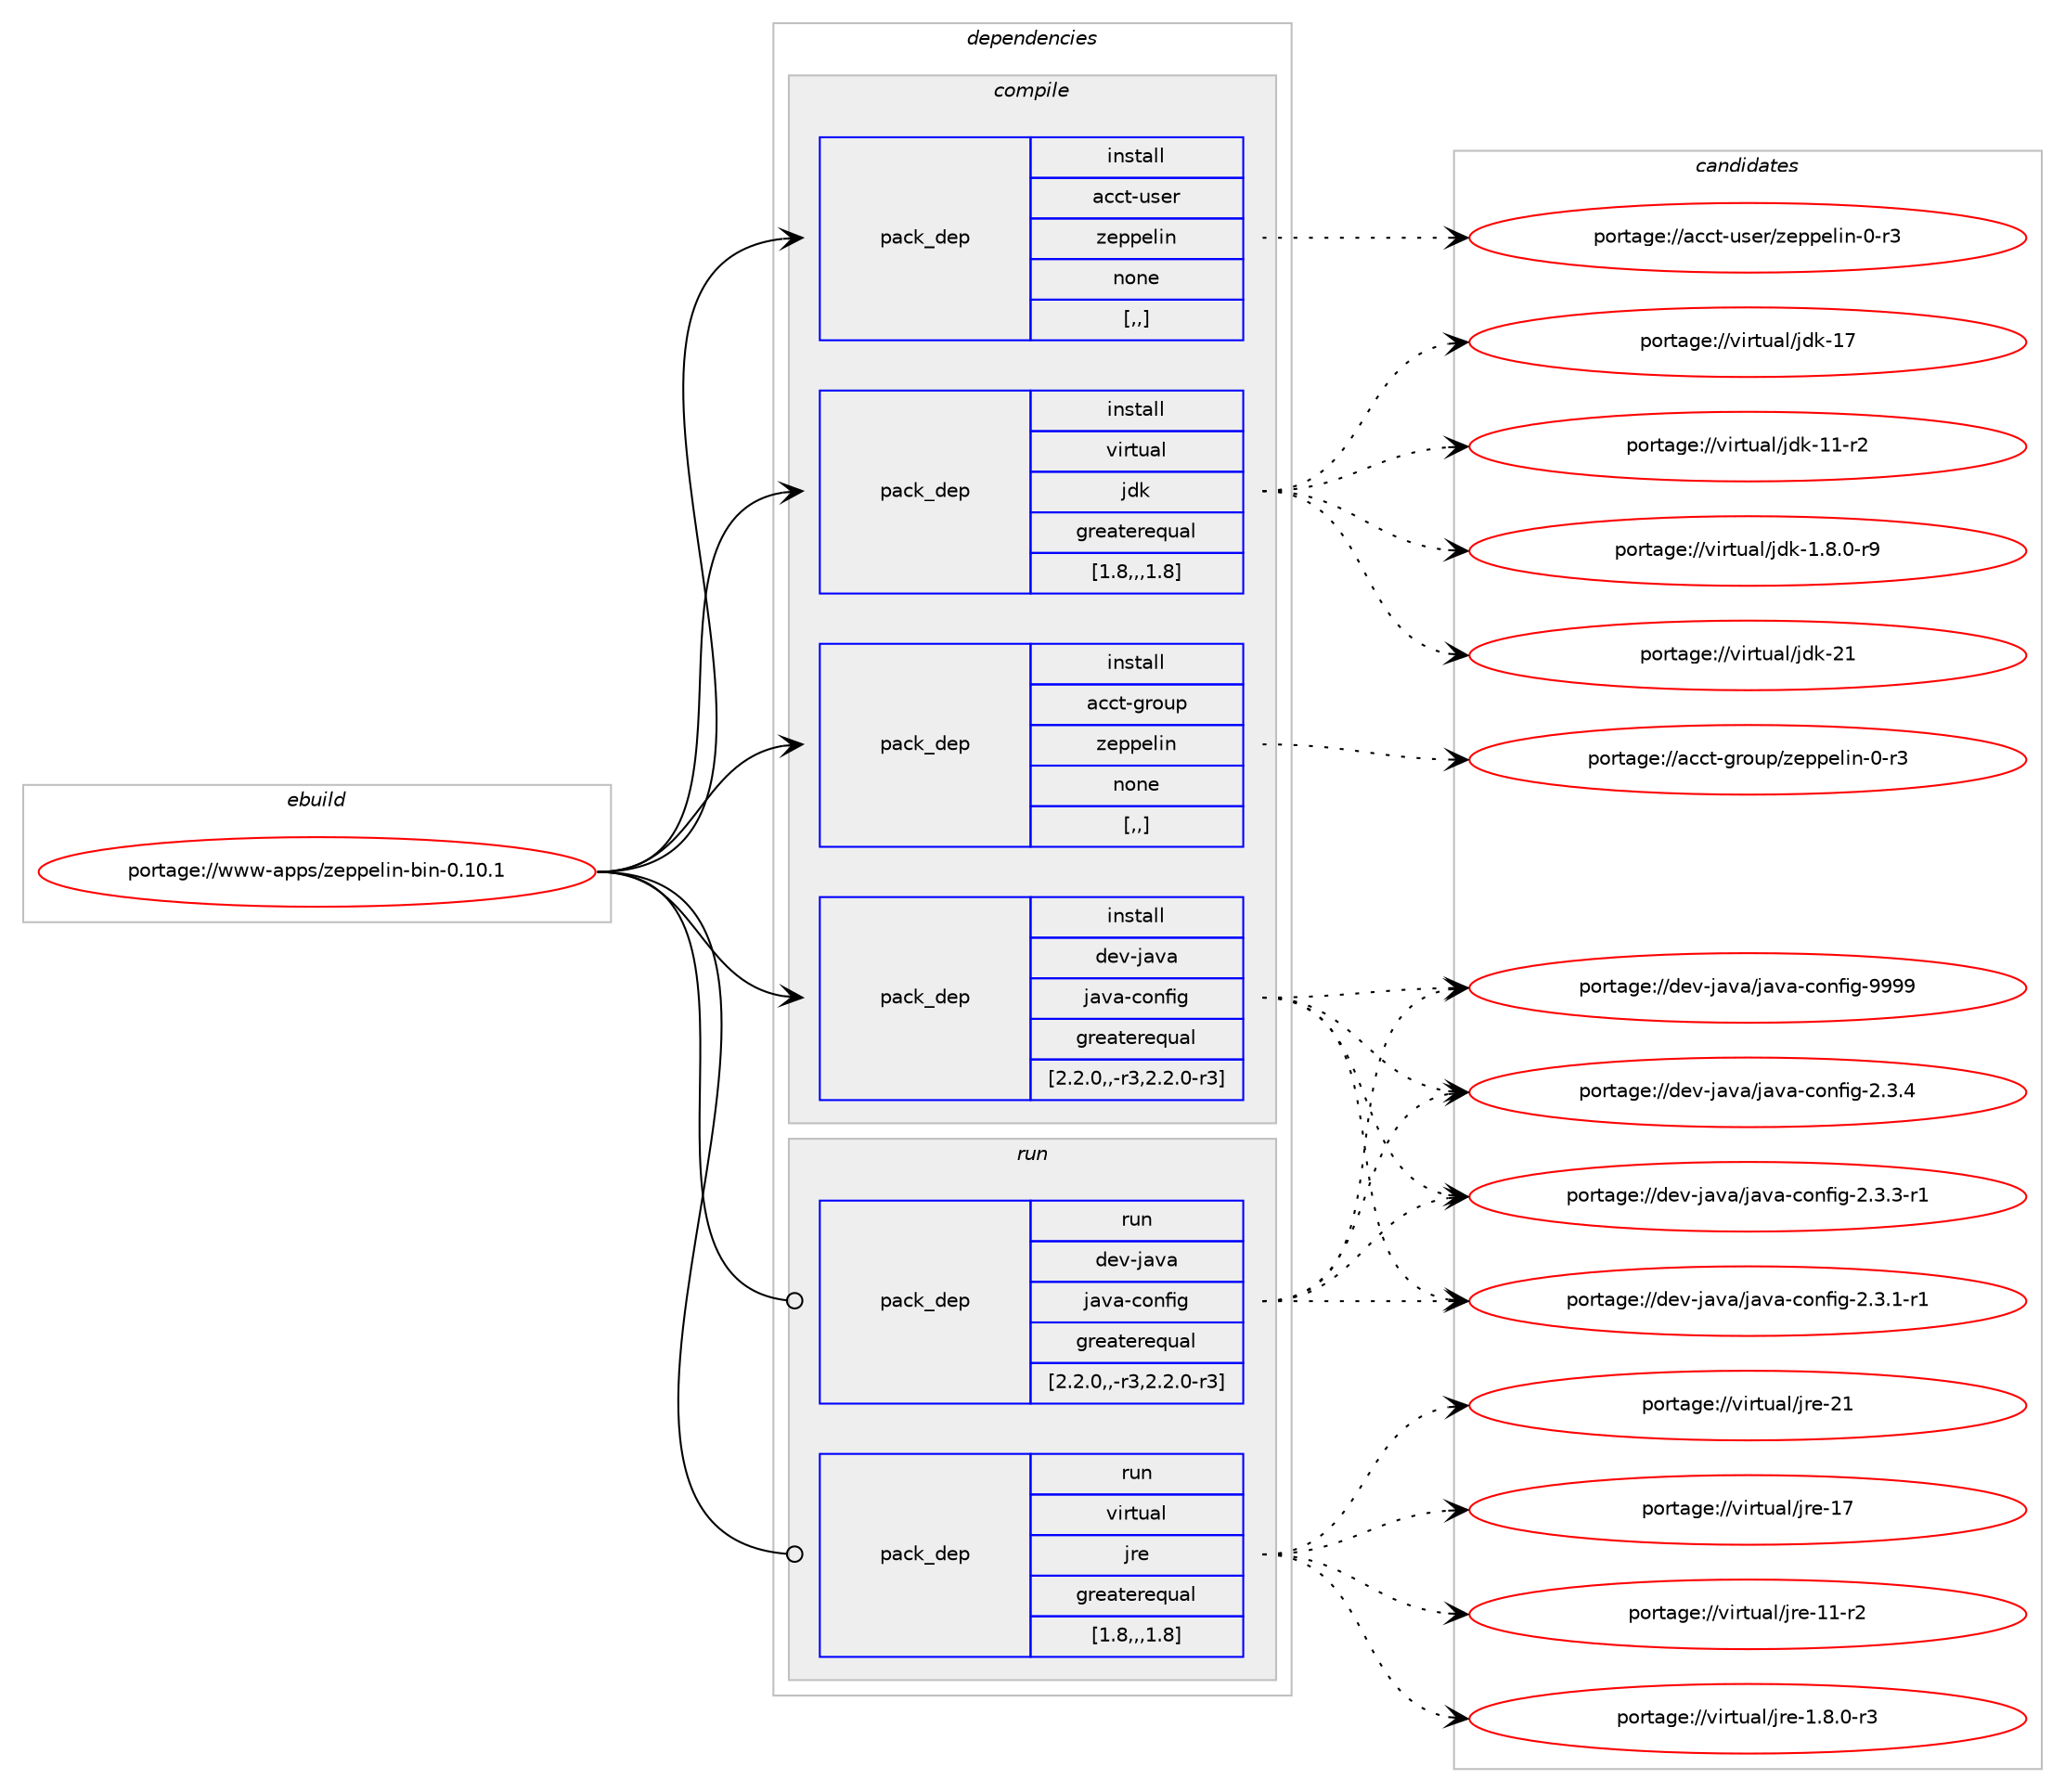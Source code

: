 digraph prolog {

# *************
# Graph options
# *************

newrank=true;
concentrate=true;
compound=true;
graph [rankdir=LR,fontname=Helvetica,fontsize=10,ranksep=1.5];#, ranksep=2.5, nodesep=0.2];
edge  [arrowhead=vee];
node  [fontname=Helvetica,fontsize=10];

# **********
# The ebuild
# **********

subgraph cluster_leftcol {
color=gray;
label=<<i>ebuild</i>>;
id [label="portage://www-apps/zeppelin-bin-0.10.1", color=red, width=4, href="../www-apps/zeppelin-bin-0.10.1.svg"];
}

# ****************
# The dependencies
# ****************

subgraph cluster_midcol {
color=gray;
label=<<i>dependencies</i>>;
subgraph cluster_compile {
fillcolor="#eeeeee";
style=filled;
label=<<i>compile</i>>;
subgraph pack324012 {
dependency446046 [label=<<TABLE BORDER="0" CELLBORDER="1" CELLSPACING="0" CELLPADDING="4" WIDTH="220"><TR><TD ROWSPAN="6" CELLPADDING="30">pack_dep</TD></TR><TR><TD WIDTH="110">install</TD></TR><TR><TD>acct-group</TD></TR><TR><TD>zeppelin</TD></TR><TR><TD>none</TD></TR><TR><TD>[,,]</TD></TR></TABLE>>, shape=none, color=blue];
}
id:e -> dependency446046:w [weight=20,style="solid",arrowhead="vee"];
subgraph pack324013 {
dependency446047 [label=<<TABLE BORDER="0" CELLBORDER="1" CELLSPACING="0" CELLPADDING="4" WIDTH="220"><TR><TD ROWSPAN="6" CELLPADDING="30">pack_dep</TD></TR><TR><TD WIDTH="110">install</TD></TR><TR><TD>acct-user</TD></TR><TR><TD>zeppelin</TD></TR><TR><TD>none</TD></TR><TR><TD>[,,]</TD></TR></TABLE>>, shape=none, color=blue];
}
id:e -> dependency446047:w [weight=20,style="solid",arrowhead="vee"];
subgraph pack324014 {
dependency446048 [label=<<TABLE BORDER="0" CELLBORDER="1" CELLSPACING="0" CELLPADDING="4" WIDTH="220"><TR><TD ROWSPAN="6" CELLPADDING="30">pack_dep</TD></TR><TR><TD WIDTH="110">install</TD></TR><TR><TD>dev-java</TD></TR><TR><TD>java-config</TD></TR><TR><TD>greaterequal</TD></TR><TR><TD>[2.2.0,,-r3,2.2.0-r3]</TD></TR></TABLE>>, shape=none, color=blue];
}
id:e -> dependency446048:w [weight=20,style="solid",arrowhead="vee"];
subgraph pack324015 {
dependency446049 [label=<<TABLE BORDER="0" CELLBORDER="1" CELLSPACING="0" CELLPADDING="4" WIDTH="220"><TR><TD ROWSPAN="6" CELLPADDING="30">pack_dep</TD></TR><TR><TD WIDTH="110">install</TD></TR><TR><TD>virtual</TD></TR><TR><TD>jdk</TD></TR><TR><TD>greaterequal</TD></TR><TR><TD>[1.8,,,1.8]</TD></TR></TABLE>>, shape=none, color=blue];
}
id:e -> dependency446049:w [weight=20,style="solid",arrowhead="vee"];
}
subgraph cluster_compileandrun {
fillcolor="#eeeeee";
style=filled;
label=<<i>compile and run</i>>;
}
subgraph cluster_run {
fillcolor="#eeeeee";
style=filled;
label=<<i>run</i>>;
subgraph pack324016 {
dependency446050 [label=<<TABLE BORDER="0" CELLBORDER="1" CELLSPACING="0" CELLPADDING="4" WIDTH="220"><TR><TD ROWSPAN="6" CELLPADDING="30">pack_dep</TD></TR><TR><TD WIDTH="110">run</TD></TR><TR><TD>dev-java</TD></TR><TR><TD>java-config</TD></TR><TR><TD>greaterequal</TD></TR><TR><TD>[2.2.0,,-r3,2.2.0-r3]</TD></TR></TABLE>>, shape=none, color=blue];
}
id:e -> dependency446050:w [weight=20,style="solid",arrowhead="odot"];
subgraph pack324017 {
dependency446051 [label=<<TABLE BORDER="0" CELLBORDER="1" CELLSPACING="0" CELLPADDING="4" WIDTH="220"><TR><TD ROWSPAN="6" CELLPADDING="30">pack_dep</TD></TR><TR><TD WIDTH="110">run</TD></TR><TR><TD>virtual</TD></TR><TR><TD>jre</TD></TR><TR><TD>greaterequal</TD></TR><TR><TD>[1.8,,,1.8]</TD></TR></TABLE>>, shape=none, color=blue];
}
id:e -> dependency446051:w [weight=20,style="solid",arrowhead="odot"];
}
}

# **************
# The candidates
# **************

subgraph cluster_choices {
rank=same;
color=gray;
label=<<i>candidates</i>>;

subgraph choice324012 {
color=black;
nodesep=1;
choice979999116451031141111171124712210111211210110810511045484511451 [label="portage://acct-group/zeppelin-0-r3", color=red, width=4,href="../acct-group/zeppelin-0-r3.svg"];
dependency446046:e -> choice979999116451031141111171124712210111211210110810511045484511451:w [style=dotted,weight="100"];
}
subgraph choice324013 {
color=black;
nodesep=1;
choice979999116451171151011144712210111211210110810511045484511451 [label="portage://acct-user/zeppelin-0-r3", color=red, width=4,href="../acct-user/zeppelin-0-r3.svg"];
dependency446047:e -> choice979999116451171151011144712210111211210110810511045484511451:w [style=dotted,weight="100"];
}
subgraph choice324014 {
color=black;
nodesep=1;
choice10010111845106971189747106971189745991111101021051034557575757 [label="portage://dev-java/java-config-9999", color=red, width=4,href="../dev-java/java-config-9999.svg"];
choice1001011184510697118974710697118974599111110102105103455046514652 [label="portage://dev-java/java-config-2.3.4", color=red, width=4,href="../dev-java/java-config-2.3.4.svg"];
choice10010111845106971189747106971189745991111101021051034550465146514511449 [label="portage://dev-java/java-config-2.3.3-r1", color=red, width=4,href="../dev-java/java-config-2.3.3-r1.svg"];
choice10010111845106971189747106971189745991111101021051034550465146494511449 [label="portage://dev-java/java-config-2.3.1-r1", color=red, width=4,href="../dev-java/java-config-2.3.1-r1.svg"];
dependency446048:e -> choice10010111845106971189747106971189745991111101021051034557575757:w [style=dotted,weight="100"];
dependency446048:e -> choice1001011184510697118974710697118974599111110102105103455046514652:w [style=dotted,weight="100"];
dependency446048:e -> choice10010111845106971189747106971189745991111101021051034550465146514511449:w [style=dotted,weight="100"];
dependency446048:e -> choice10010111845106971189747106971189745991111101021051034550465146494511449:w [style=dotted,weight="100"];
}
subgraph choice324015 {
color=black;
nodesep=1;
choice1181051141161179710847106100107455049 [label="portage://virtual/jdk-21", color=red, width=4,href="../virtual/jdk-21.svg"];
choice1181051141161179710847106100107454955 [label="portage://virtual/jdk-17", color=red, width=4,href="../virtual/jdk-17.svg"];
choice11810511411611797108471061001074549494511450 [label="portage://virtual/jdk-11-r2", color=red, width=4,href="../virtual/jdk-11-r2.svg"];
choice11810511411611797108471061001074549465646484511457 [label="portage://virtual/jdk-1.8.0-r9", color=red, width=4,href="../virtual/jdk-1.8.0-r9.svg"];
dependency446049:e -> choice1181051141161179710847106100107455049:w [style=dotted,weight="100"];
dependency446049:e -> choice1181051141161179710847106100107454955:w [style=dotted,weight="100"];
dependency446049:e -> choice11810511411611797108471061001074549494511450:w [style=dotted,weight="100"];
dependency446049:e -> choice11810511411611797108471061001074549465646484511457:w [style=dotted,weight="100"];
}
subgraph choice324016 {
color=black;
nodesep=1;
choice10010111845106971189747106971189745991111101021051034557575757 [label="portage://dev-java/java-config-9999", color=red, width=4,href="../dev-java/java-config-9999.svg"];
choice1001011184510697118974710697118974599111110102105103455046514652 [label="portage://dev-java/java-config-2.3.4", color=red, width=4,href="../dev-java/java-config-2.3.4.svg"];
choice10010111845106971189747106971189745991111101021051034550465146514511449 [label="portage://dev-java/java-config-2.3.3-r1", color=red, width=4,href="../dev-java/java-config-2.3.3-r1.svg"];
choice10010111845106971189747106971189745991111101021051034550465146494511449 [label="portage://dev-java/java-config-2.3.1-r1", color=red, width=4,href="../dev-java/java-config-2.3.1-r1.svg"];
dependency446050:e -> choice10010111845106971189747106971189745991111101021051034557575757:w [style=dotted,weight="100"];
dependency446050:e -> choice1001011184510697118974710697118974599111110102105103455046514652:w [style=dotted,weight="100"];
dependency446050:e -> choice10010111845106971189747106971189745991111101021051034550465146514511449:w [style=dotted,weight="100"];
dependency446050:e -> choice10010111845106971189747106971189745991111101021051034550465146494511449:w [style=dotted,weight="100"];
}
subgraph choice324017 {
color=black;
nodesep=1;
choice1181051141161179710847106114101455049 [label="portage://virtual/jre-21", color=red, width=4,href="../virtual/jre-21.svg"];
choice1181051141161179710847106114101454955 [label="portage://virtual/jre-17", color=red, width=4,href="../virtual/jre-17.svg"];
choice11810511411611797108471061141014549494511450 [label="portage://virtual/jre-11-r2", color=red, width=4,href="../virtual/jre-11-r2.svg"];
choice11810511411611797108471061141014549465646484511451 [label="portage://virtual/jre-1.8.0-r3", color=red, width=4,href="../virtual/jre-1.8.0-r3.svg"];
dependency446051:e -> choice1181051141161179710847106114101455049:w [style=dotted,weight="100"];
dependency446051:e -> choice1181051141161179710847106114101454955:w [style=dotted,weight="100"];
dependency446051:e -> choice11810511411611797108471061141014549494511450:w [style=dotted,weight="100"];
dependency446051:e -> choice11810511411611797108471061141014549465646484511451:w [style=dotted,weight="100"];
}
}

}
